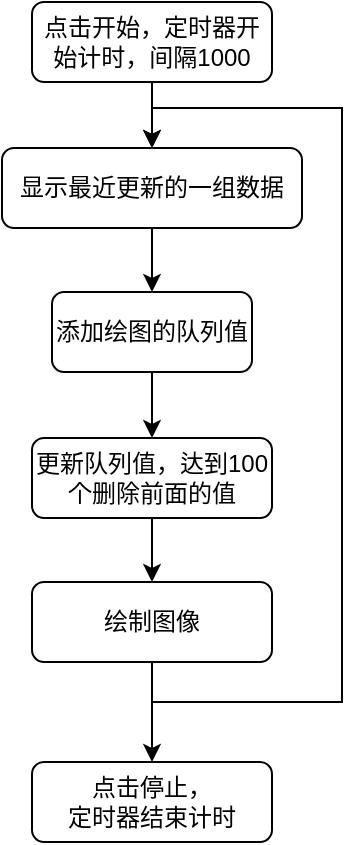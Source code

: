 <mxfile version="13.9.3" type="github" pages="2">
  <diagram id="C5RBs43oDa-KdzZeNtuy" name="Page-1">
    <mxGraphModel dx="1038" dy="500" grid="1" gridSize="10" guides="1" tooltips="1" connect="1" arrows="1" fold="1" page="1" pageScale="1" pageWidth="827" pageHeight="1169" math="0" shadow="0">
      <root>
        <mxCell id="WIyWlLk6GJQsqaUBKTNV-0" />
        <mxCell id="WIyWlLk6GJQsqaUBKTNV-1" parent="WIyWlLk6GJQsqaUBKTNV-0" />
        <mxCell id="0No3rV7-XhalD0O4r069-0" style="edgeStyle=orthogonalEdgeStyle;rounded=0;orthogonalLoop=1;jettySize=auto;html=1;exitX=0.5;exitY=1;exitDx=0;exitDy=0;entryX=0.5;entryY=0;entryDx=0;entryDy=0;" edge="1" parent="WIyWlLk6GJQsqaUBKTNV-1" source="0No3rV7-XhalD0O4r069-1" target="0No3rV7-XhalD0O4r069-3">
          <mxGeometry relative="1" as="geometry" />
        </mxCell>
        <mxCell id="0No3rV7-XhalD0O4r069-1" value="点击开始，定时器开始计时，间隔1000" style="rounded=1;whiteSpace=wrap;html=1;fontSize=12;glass=0;strokeWidth=1;shadow=0;" vertex="1" parent="WIyWlLk6GJQsqaUBKTNV-1">
          <mxGeometry x="344" y="80" width="120" height="40" as="geometry" />
        </mxCell>
        <mxCell id="0No3rV7-XhalD0O4r069-2" style="edgeStyle=orthogonalEdgeStyle;rounded=0;orthogonalLoop=1;jettySize=auto;html=1;exitX=0.5;exitY=1;exitDx=0;exitDy=0;entryX=0.5;entryY=0;entryDx=0;entryDy=0;" edge="1" parent="WIyWlLk6GJQsqaUBKTNV-1" source="0No3rV7-XhalD0O4r069-3" target="0No3rV7-XhalD0O4r069-5">
          <mxGeometry relative="1" as="geometry" />
        </mxCell>
        <mxCell id="0No3rV7-XhalD0O4r069-3" value="显示最近更新的一组数据" style="rounded=1;whiteSpace=wrap;html=1;fontSize=12;glass=0;strokeWidth=1;shadow=0;" vertex="1" parent="WIyWlLk6GJQsqaUBKTNV-1">
          <mxGeometry x="329" y="153" width="150" height="40" as="geometry" />
        </mxCell>
        <mxCell id="0No3rV7-XhalD0O4r069-4" style="edgeStyle=orthogonalEdgeStyle;rounded=0;orthogonalLoop=1;jettySize=auto;html=1;exitX=0.5;exitY=1;exitDx=0;exitDy=0;entryX=0.5;entryY=0;entryDx=0;entryDy=0;" edge="1" parent="WIyWlLk6GJQsqaUBKTNV-1" source="0No3rV7-XhalD0O4r069-5" target="0No3rV7-XhalD0O4r069-7">
          <mxGeometry relative="1" as="geometry" />
        </mxCell>
        <mxCell id="0No3rV7-XhalD0O4r069-5" value="添加绘图的队列值" style="rounded=1;whiteSpace=wrap;html=1;fontSize=12;glass=0;strokeWidth=1;shadow=0;" vertex="1" parent="WIyWlLk6GJQsqaUBKTNV-1">
          <mxGeometry x="354" y="225" width="100" height="40" as="geometry" />
        </mxCell>
        <mxCell id="0No3rV7-XhalD0O4r069-6" style="edgeStyle=orthogonalEdgeStyle;rounded=0;orthogonalLoop=1;jettySize=auto;html=1;exitX=0.5;exitY=1;exitDx=0;exitDy=0;entryX=0.5;entryY=0;entryDx=0;entryDy=0;" edge="1" parent="WIyWlLk6GJQsqaUBKTNV-1" source="0No3rV7-XhalD0O4r069-7" target="0No3rV7-XhalD0O4r069-9">
          <mxGeometry relative="1" as="geometry" />
        </mxCell>
        <mxCell id="0No3rV7-XhalD0O4r069-7" value="更新队列值，达到100个删除前面的值" style="rounded=1;whiteSpace=wrap;html=1;fontSize=12;glass=0;strokeWidth=1;shadow=0;" vertex="1" parent="WIyWlLk6GJQsqaUBKTNV-1">
          <mxGeometry x="344" y="298" width="120" height="40" as="geometry" />
        </mxCell>
        <mxCell id="0No3rV7-XhalD0O4r069-8" style="edgeStyle=orthogonalEdgeStyle;rounded=0;orthogonalLoop=1;jettySize=auto;html=1;exitX=0.5;exitY=1;exitDx=0;exitDy=0;entryX=0.5;entryY=0;entryDx=0;entryDy=0;" edge="1" parent="WIyWlLk6GJQsqaUBKTNV-1" source="0No3rV7-XhalD0O4r069-9" target="0No3rV7-XhalD0O4r069-3">
          <mxGeometry relative="1" as="geometry">
            <Array as="points">
              <mxPoint x="404" y="430" />
              <mxPoint x="499" y="430" />
              <mxPoint x="499" y="133" />
              <mxPoint x="404" y="133" />
            </Array>
          </mxGeometry>
        </mxCell>
        <mxCell id="0No3rV7-XhalD0O4r069-11" style="edgeStyle=orthogonalEdgeStyle;rounded=0;orthogonalLoop=1;jettySize=auto;html=1;exitX=0.5;exitY=1;exitDx=0;exitDy=0;entryX=0.5;entryY=0;entryDx=0;entryDy=0;" edge="1" parent="WIyWlLk6GJQsqaUBKTNV-1" source="0No3rV7-XhalD0O4r069-9" target="0No3rV7-XhalD0O4r069-10">
          <mxGeometry relative="1" as="geometry" />
        </mxCell>
        <mxCell id="0No3rV7-XhalD0O4r069-9" value="绘制图像" style="rounded=1;whiteSpace=wrap;html=1;fontSize=12;glass=0;strokeWidth=1;shadow=0;" vertex="1" parent="WIyWlLk6GJQsqaUBKTNV-1">
          <mxGeometry x="344" y="370" width="120" height="40" as="geometry" />
        </mxCell>
        <mxCell id="0No3rV7-XhalD0O4r069-10" value="点击停止，&lt;br&gt;定时器结束计时" style="rounded=1;whiteSpace=wrap;html=1;fontSize=12;glass=0;strokeWidth=1;shadow=0;" vertex="1" parent="WIyWlLk6GJQsqaUBKTNV-1">
          <mxGeometry x="344" y="460" width="120" height="40" as="geometry" />
        </mxCell>
      </root>
    </mxGraphModel>
  </diagram>
  <diagram id="nHJY70wAiK4pFA2Q6qoI" name="Page-2">
    <mxGraphModel dx="1038" dy="500" grid="1" gridSize="10" guides="1" tooltips="1" connect="1" arrows="1" fold="1" page="1" pageScale="1" pageWidth="827" pageHeight="1169" math="0" shadow="0">
      <root>
        <mxCell id="ToN8fe8m32paI8Wa2jK_-0" />
        <mxCell id="ToN8fe8m32paI8Wa2jK_-1" parent="ToN8fe8m32paI8Wa2jK_-0" />
        <mxCell id="Raz3HJT69iVWB1PUnjqN-0" style="edgeStyle=orthogonalEdgeStyle;rounded=0;orthogonalLoop=1;jettySize=auto;html=1;exitX=0.5;exitY=1;exitDx=0;exitDy=0;entryX=0.5;entryY=0;entryDx=0;entryDy=0;" edge="1" parent="ToN8fe8m32paI8Wa2jK_-1" source="Raz3HJT69iVWB1PUnjqN-1" target="Raz3HJT69iVWB1PUnjqN-4">
          <mxGeometry relative="1" as="geometry" />
        </mxCell>
        <mxCell id="Raz3HJT69iVWB1PUnjqN-1" value="设置串口及波特率等" style="rounded=1;whiteSpace=wrap;html=1;fontSize=12;glass=0;strokeWidth=1;shadow=0;" vertex="1" parent="ToN8fe8m32paI8Wa2jK_-1">
          <mxGeometry x="57.5" y="120" width="120" height="40" as="geometry" />
        </mxCell>
        <mxCell id="Raz3HJT69iVWB1PUnjqN-2" value="" style="edgeStyle=orthogonalEdgeStyle;rounded=0;orthogonalLoop=1;jettySize=auto;html=1;" edge="1" parent="ToN8fe8m32paI8Wa2jK_-1" source="Raz3HJT69iVWB1PUnjqN-4" target="Raz3HJT69iVWB1PUnjqN-5">
          <mxGeometry relative="1" as="geometry" />
        </mxCell>
        <mxCell id="Raz3HJT69iVWB1PUnjqN-3" value="" style="edgeStyle=orthogonalEdgeStyle;rounded=0;orthogonalLoop=1;jettySize=auto;html=1;" edge="1" parent="ToN8fe8m32paI8Wa2jK_-1" source="Raz3HJT69iVWB1PUnjqN-4" target="Raz3HJT69iVWB1PUnjqN-8">
          <mxGeometry relative="1" as="geometry" />
        </mxCell>
        <mxCell id="Raz3HJT69iVWB1PUnjqN-4" value="点击打开端口，&lt;br&gt;判断端口是否正确" style="rhombus;whiteSpace=wrap;html=1;shadow=0;fontFamily=Helvetica;fontSize=12;align=center;strokeWidth=1;spacing=6;spacingTop=-4;" vertex="1" parent="ToN8fe8m32paI8Wa2jK_-1">
          <mxGeometry x="50" y="200" width="135" height="80" as="geometry" />
        </mxCell>
        <mxCell id="Raz3HJT69iVWB1PUnjqN-5" value="显示错误信息" style="rounded=1;whiteSpace=wrap;html=1;fontSize=12;glass=0;strokeWidth=1;shadow=0;" vertex="1" parent="ToN8fe8m32paI8Wa2jK_-1">
          <mxGeometry x="227.5" y="220" width="120" height="40" as="geometry" />
        </mxCell>
        <mxCell id="Raz3HJT69iVWB1PUnjqN-6" value="显示在文本框内" style="rounded=1;whiteSpace=wrap;html=1;fontSize=12;glass=0;strokeWidth=1;shadow=0;" vertex="1" parent="ToN8fe8m32paI8Wa2jK_-1">
          <mxGeometry x="57.5" y="430" width="120" height="40" as="geometry" />
        </mxCell>
        <mxCell id="Raz3HJT69iVWB1PUnjqN-7" style="edgeStyle=orthogonalEdgeStyle;rounded=0;orthogonalLoop=1;jettySize=auto;html=1;exitX=0.5;exitY=1;exitDx=0;exitDy=0;entryX=0.5;entryY=0;entryDx=0;entryDy=0;" edge="1" parent="ToN8fe8m32paI8Wa2jK_-1" source="Raz3HJT69iVWB1PUnjqN-8" target="Raz3HJT69iVWB1PUnjqN-6">
          <mxGeometry relative="1" as="geometry" />
        </mxCell>
        <mxCell id="Raz3HJT69iVWB1PUnjqN-8" value="串口数据接收" style="rounded=1;whiteSpace=wrap;html=1;fontSize=12;glass=0;strokeWidth=1;shadow=0;" vertex="1" parent="ToN8fe8m32paI8Wa2jK_-1">
          <mxGeometry x="57.5" y="340" width="120" height="40" as="geometry" />
        </mxCell>
        <mxCell id="Raz3HJT69iVWB1PUnjqN-9" value="Y" style="text;html=1;strokeColor=none;fillColor=none;align=center;verticalAlign=middle;whiteSpace=wrap;rounded=0;" vertex="1" parent="ToN8fe8m32paI8Wa2jK_-1">
          <mxGeometry x="67.5" y="300" width="40" height="20" as="geometry" />
        </mxCell>
        <mxCell id="Raz3HJT69iVWB1PUnjqN-10" value="N" style="text;html=1;strokeColor=none;fillColor=none;align=center;verticalAlign=middle;whiteSpace=wrap;rounded=0;" vertex="1" parent="ToN8fe8m32paI8Wa2jK_-1">
          <mxGeometry x="185.5" y="260" width="40" height="20" as="geometry" />
        </mxCell>
      </root>
    </mxGraphModel>
  </diagram>
</mxfile>
